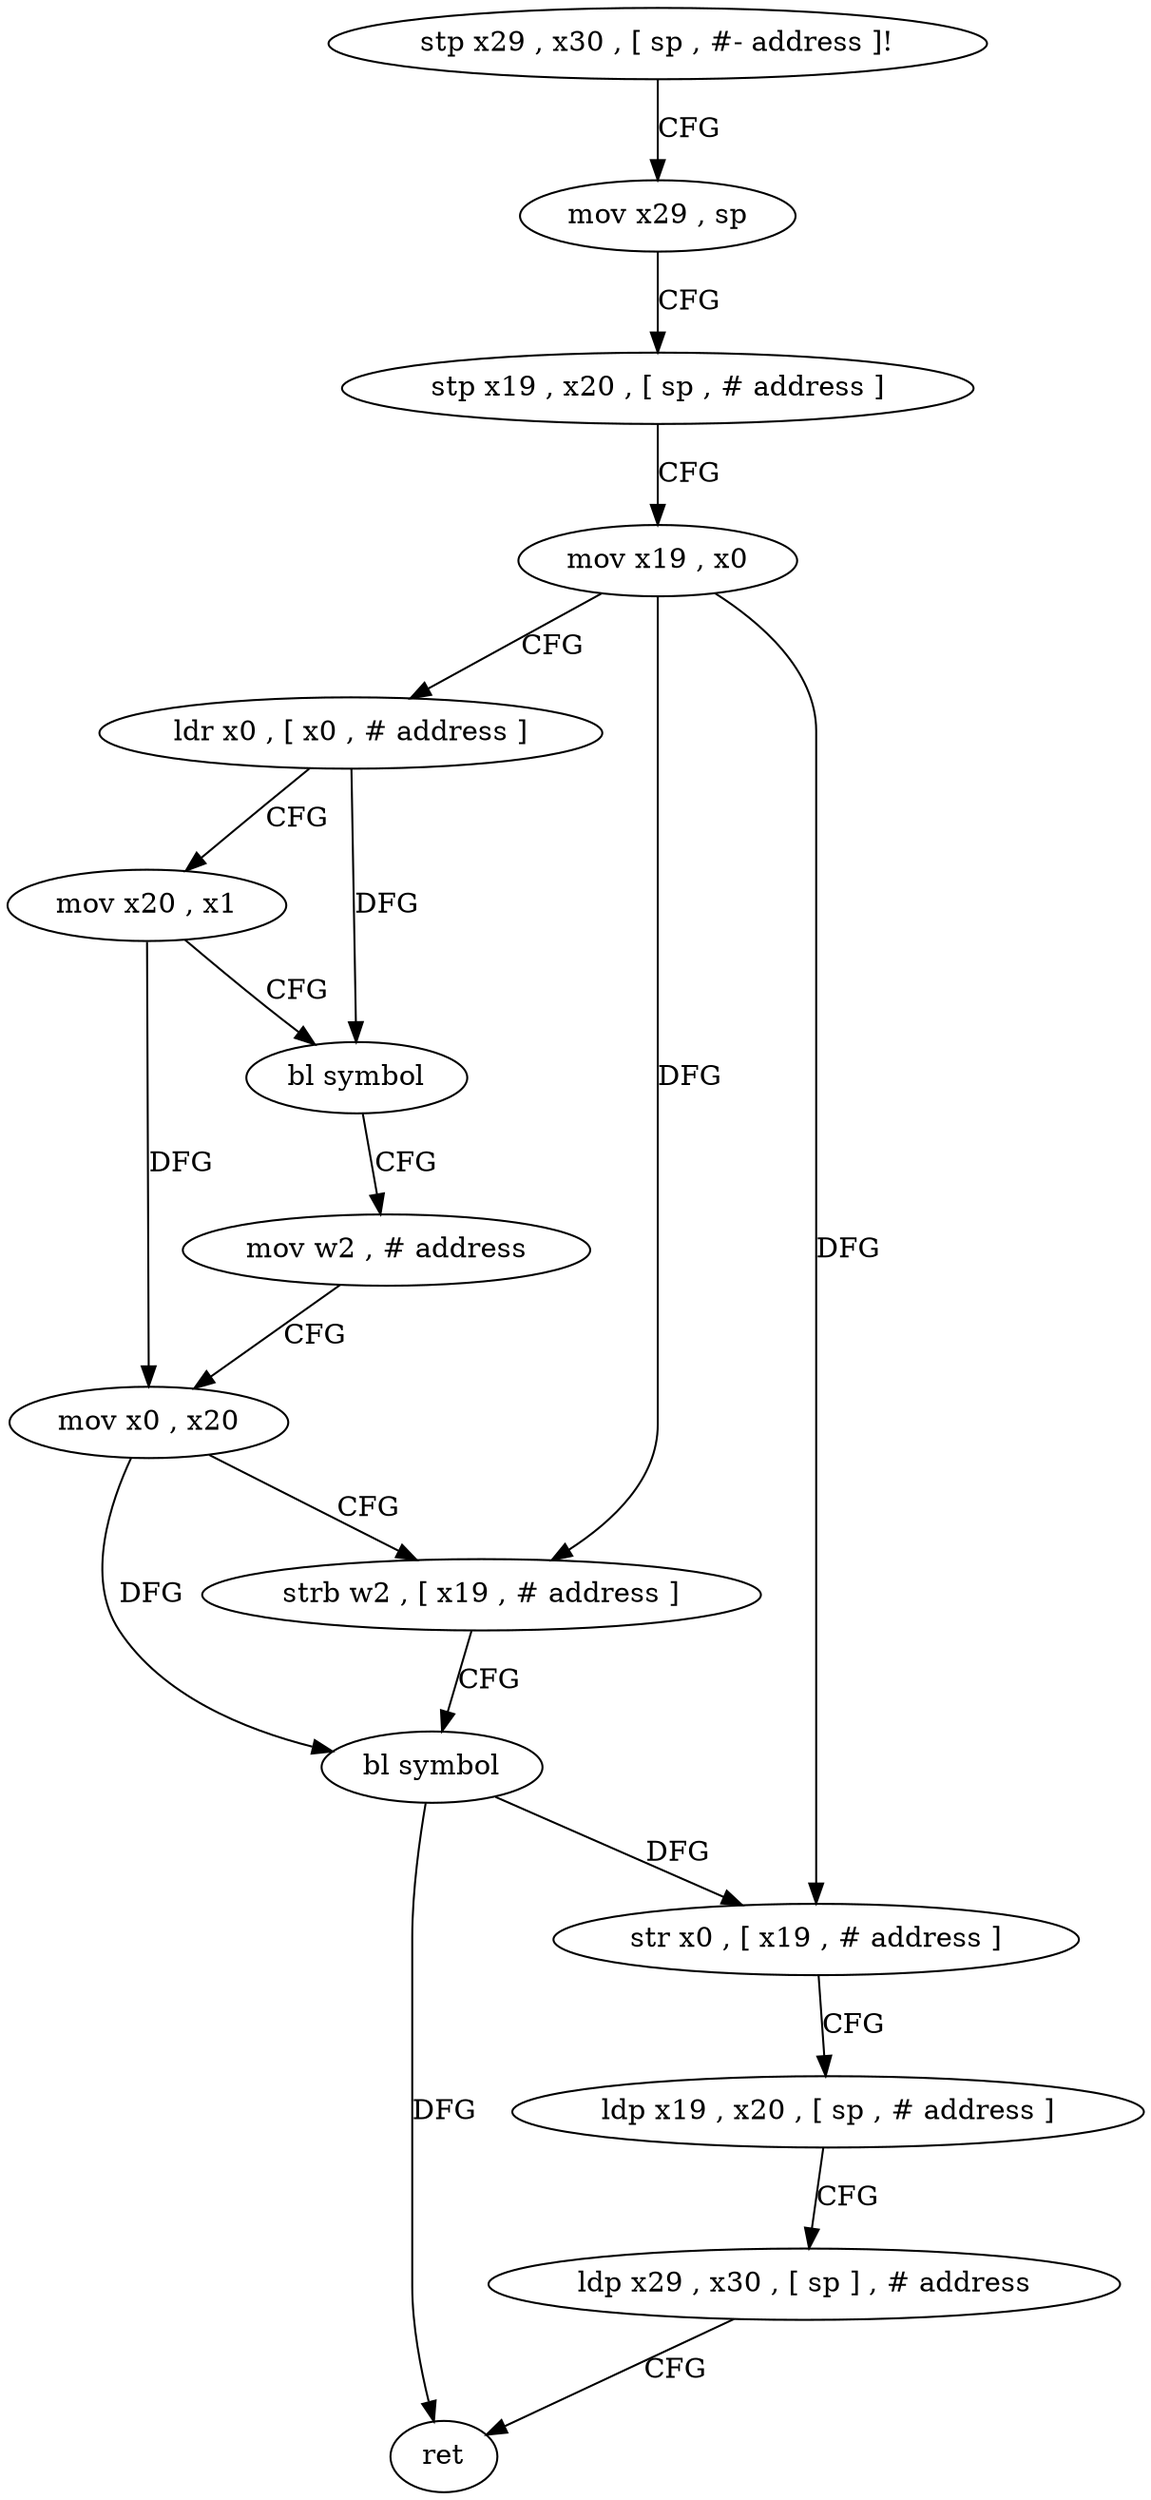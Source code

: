 digraph "func" {
"121016" [label = "stp x29 , x30 , [ sp , #- address ]!" ]
"121020" [label = "mov x29 , sp" ]
"121024" [label = "stp x19 , x20 , [ sp , # address ]" ]
"121028" [label = "mov x19 , x0" ]
"121032" [label = "ldr x0 , [ x0 , # address ]" ]
"121036" [label = "mov x20 , x1" ]
"121040" [label = "bl symbol" ]
"121044" [label = "mov w2 , # address" ]
"121048" [label = "mov x0 , x20" ]
"121052" [label = "strb w2 , [ x19 , # address ]" ]
"121056" [label = "bl symbol" ]
"121060" [label = "str x0 , [ x19 , # address ]" ]
"121064" [label = "ldp x19 , x20 , [ sp , # address ]" ]
"121068" [label = "ldp x29 , x30 , [ sp ] , # address" ]
"121072" [label = "ret" ]
"121016" -> "121020" [ label = "CFG" ]
"121020" -> "121024" [ label = "CFG" ]
"121024" -> "121028" [ label = "CFG" ]
"121028" -> "121032" [ label = "CFG" ]
"121028" -> "121052" [ label = "DFG" ]
"121028" -> "121060" [ label = "DFG" ]
"121032" -> "121036" [ label = "CFG" ]
"121032" -> "121040" [ label = "DFG" ]
"121036" -> "121040" [ label = "CFG" ]
"121036" -> "121048" [ label = "DFG" ]
"121040" -> "121044" [ label = "CFG" ]
"121044" -> "121048" [ label = "CFG" ]
"121048" -> "121052" [ label = "CFG" ]
"121048" -> "121056" [ label = "DFG" ]
"121052" -> "121056" [ label = "CFG" ]
"121056" -> "121060" [ label = "DFG" ]
"121056" -> "121072" [ label = "DFG" ]
"121060" -> "121064" [ label = "CFG" ]
"121064" -> "121068" [ label = "CFG" ]
"121068" -> "121072" [ label = "CFG" ]
}
